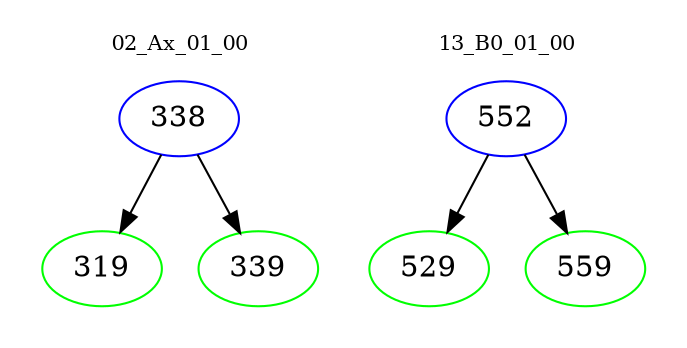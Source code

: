 digraph{
subgraph cluster_0 {
color = white
label = "02_Ax_01_00";
fontsize=10;
T0_338 [label="338", color="blue"]
T0_338 -> T0_319 [color="black"]
T0_319 [label="319", color="green"]
T0_338 -> T0_339 [color="black"]
T0_339 [label="339", color="green"]
}
subgraph cluster_1 {
color = white
label = "13_B0_01_00";
fontsize=10;
T1_552 [label="552", color="blue"]
T1_552 -> T1_529 [color="black"]
T1_529 [label="529", color="green"]
T1_552 -> T1_559 [color="black"]
T1_559 [label="559", color="green"]
}
}

